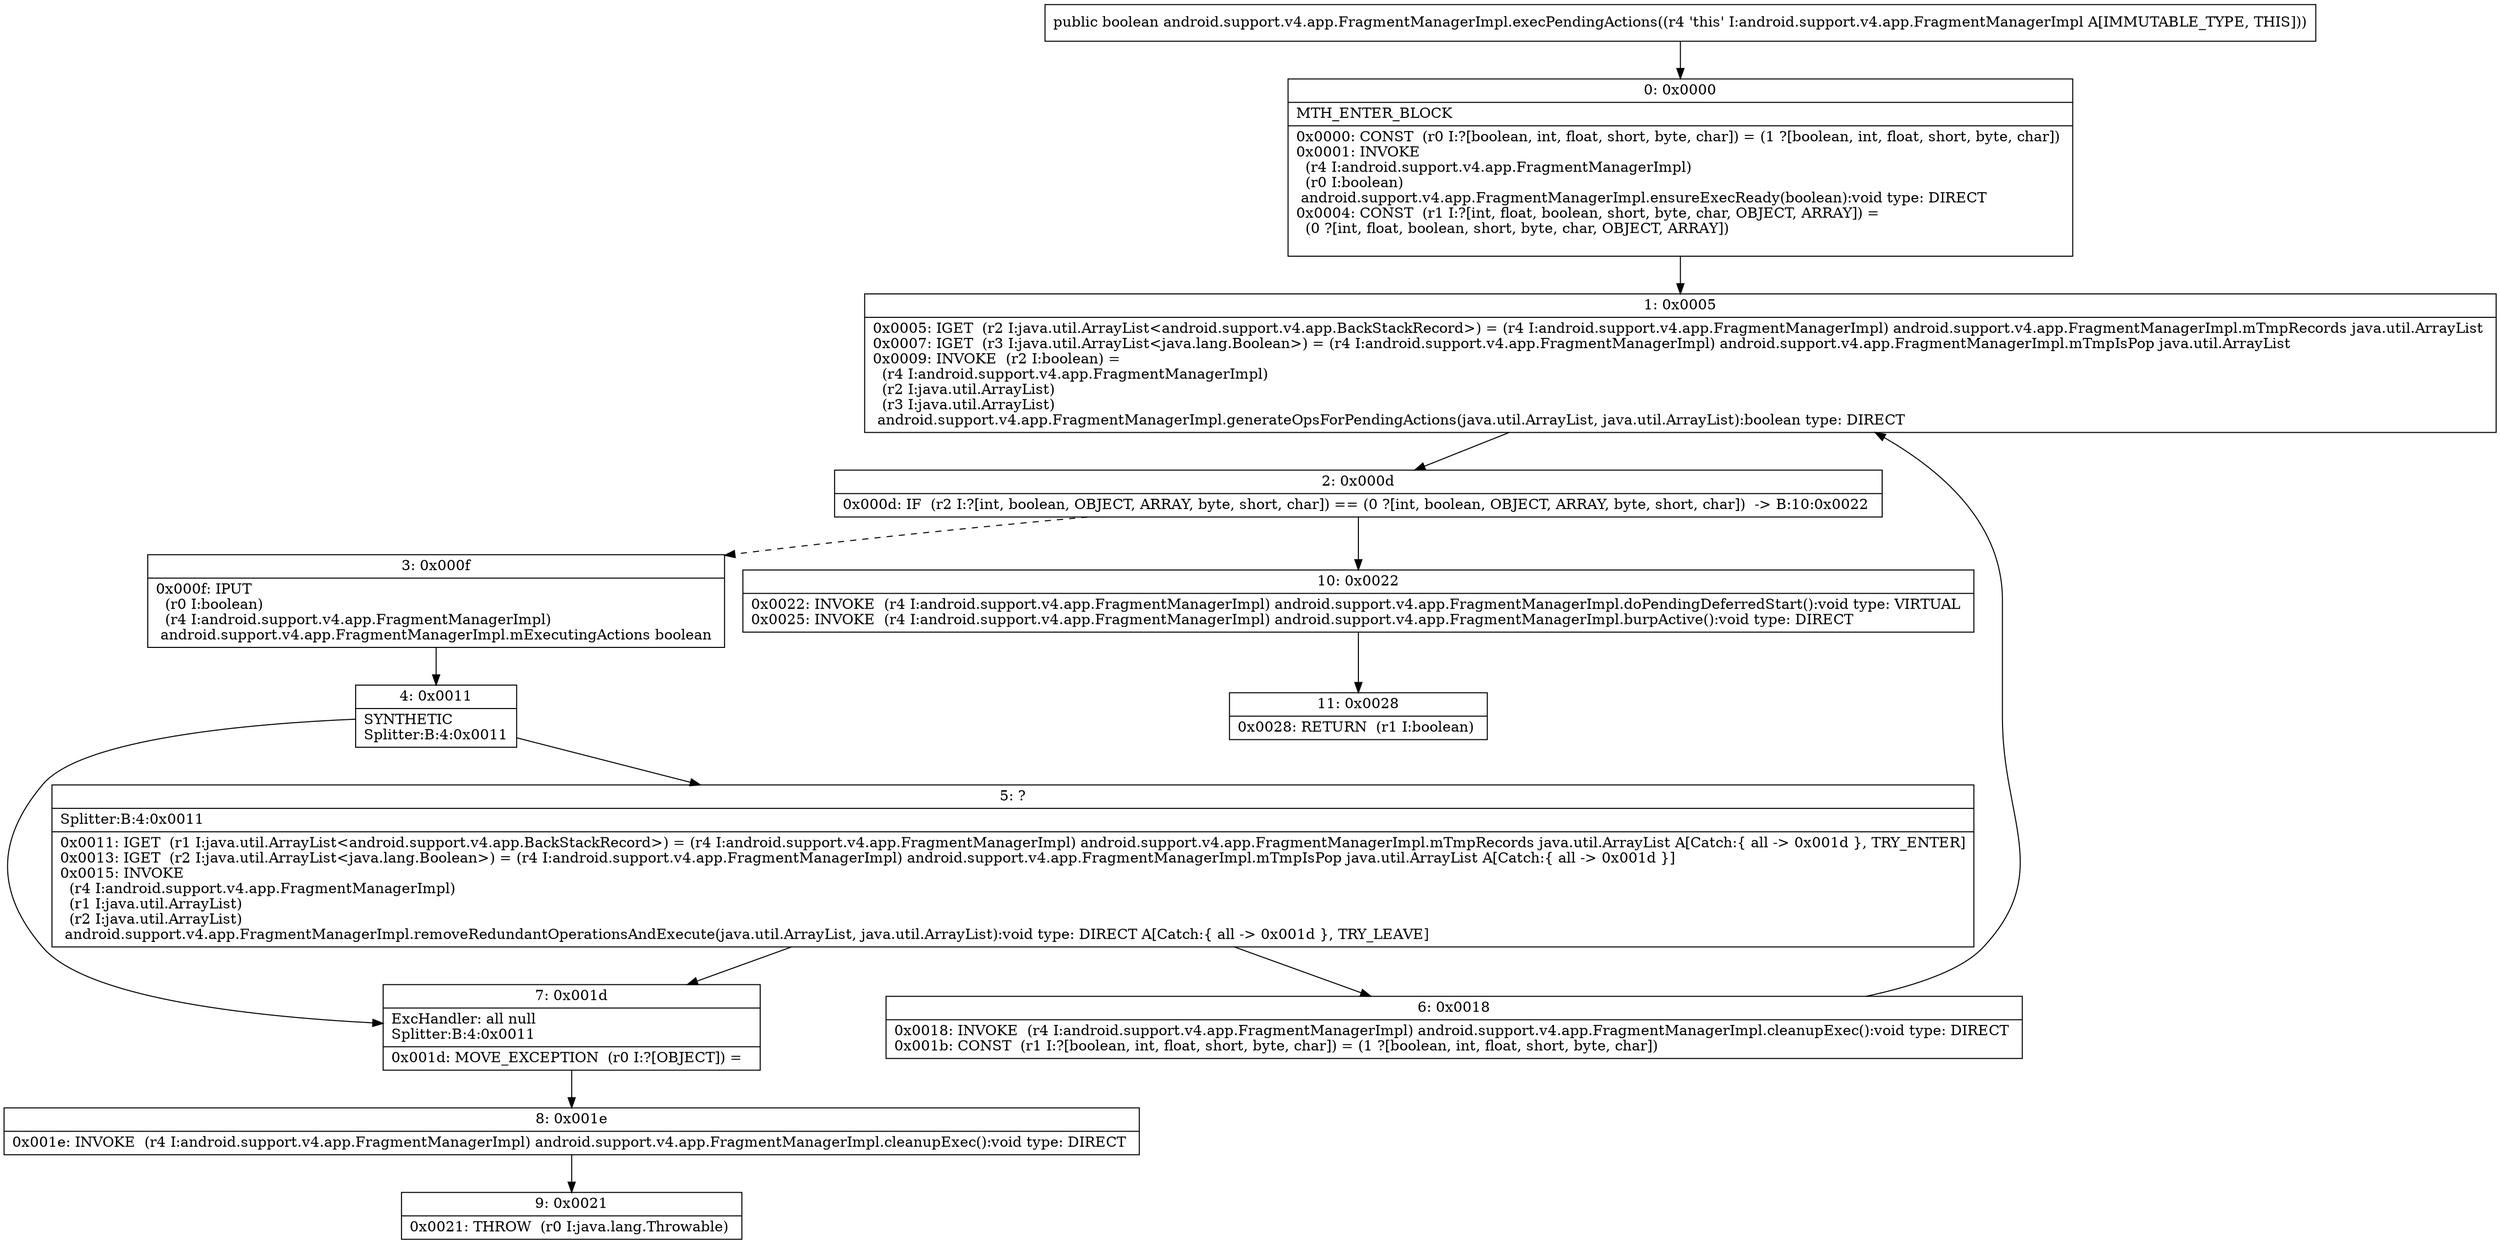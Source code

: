 digraph "CFG forandroid.support.v4.app.FragmentManagerImpl.execPendingActions()Z" {
Node_0 [shape=record,label="{0\:\ 0x0000|MTH_ENTER_BLOCK\l|0x0000: CONST  (r0 I:?[boolean, int, float, short, byte, char]) = (1 ?[boolean, int, float, short, byte, char]) \l0x0001: INVOKE  \l  (r4 I:android.support.v4.app.FragmentManagerImpl)\l  (r0 I:boolean)\l android.support.v4.app.FragmentManagerImpl.ensureExecReady(boolean):void type: DIRECT \l0x0004: CONST  (r1 I:?[int, float, boolean, short, byte, char, OBJECT, ARRAY]) = \l  (0 ?[int, float, boolean, short, byte, char, OBJECT, ARRAY])\l \l}"];
Node_1 [shape=record,label="{1\:\ 0x0005|0x0005: IGET  (r2 I:java.util.ArrayList\<android.support.v4.app.BackStackRecord\>) = (r4 I:android.support.v4.app.FragmentManagerImpl) android.support.v4.app.FragmentManagerImpl.mTmpRecords java.util.ArrayList \l0x0007: IGET  (r3 I:java.util.ArrayList\<java.lang.Boolean\>) = (r4 I:android.support.v4.app.FragmentManagerImpl) android.support.v4.app.FragmentManagerImpl.mTmpIsPop java.util.ArrayList \l0x0009: INVOKE  (r2 I:boolean) = \l  (r4 I:android.support.v4.app.FragmentManagerImpl)\l  (r2 I:java.util.ArrayList)\l  (r3 I:java.util.ArrayList)\l android.support.v4.app.FragmentManagerImpl.generateOpsForPendingActions(java.util.ArrayList, java.util.ArrayList):boolean type: DIRECT \l}"];
Node_2 [shape=record,label="{2\:\ 0x000d|0x000d: IF  (r2 I:?[int, boolean, OBJECT, ARRAY, byte, short, char]) == (0 ?[int, boolean, OBJECT, ARRAY, byte, short, char])  \-\> B:10:0x0022 \l}"];
Node_3 [shape=record,label="{3\:\ 0x000f|0x000f: IPUT  \l  (r0 I:boolean)\l  (r4 I:android.support.v4.app.FragmentManagerImpl)\l android.support.v4.app.FragmentManagerImpl.mExecutingActions boolean \l}"];
Node_4 [shape=record,label="{4\:\ 0x0011|SYNTHETIC\lSplitter:B:4:0x0011\l}"];
Node_5 [shape=record,label="{5\:\ ?|Splitter:B:4:0x0011\l|0x0011: IGET  (r1 I:java.util.ArrayList\<android.support.v4.app.BackStackRecord\>) = (r4 I:android.support.v4.app.FragmentManagerImpl) android.support.v4.app.FragmentManagerImpl.mTmpRecords java.util.ArrayList A[Catch:\{ all \-\> 0x001d \}, TRY_ENTER]\l0x0013: IGET  (r2 I:java.util.ArrayList\<java.lang.Boolean\>) = (r4 I:android.support.v4.app.FragmentManagerImpl) android.support.v4.app.FragmentManagerImpl.mTmpIsPop java.util.ArrayList A[Catch:\{ all \-\> 0x001d \}]\l0x0015: INVOKE  \l  (r4 I:android.support.v4.app.FragmentManagerImpl)\l  (r1 I:java.util.ArrayList)\l  (r2 I:java.util.ArrayList)\l android.support.v4.app.FragmentManagerImpl.removeRedundantOperationsAndExecute(java.util.ArrayList, java.util.ArrayList):void type: DIRECT A[Catch:\{ all \-\> 0x001d \}, TRY_LEAVE]\l}"];
Node_6 [shape=record,label="{6\:\ 0x0018|0x0018: INVOKE  (r4 I:android.support.v4.app.FragmentManagerImpl) android.support.v4.app.FragmentManagerImpl.cleanupExec():void type: DIRECT \l0x001b: CONST  (r1 I:?[boolean, int, float, short, byte, char]) = (1 ?[boolean, int, float, short, byte, char]) \l}"];
Node_7 [shape=record,label="{7\:\ 0x001d|ExcHandler: all null\lSplitter:B:4:0x0011\l|0x001d: MOVE_EXCEPTION  (r0 I:?[OBJECT]) =  \l}"];
Node_8 [shape=record,label="{8\:\ 0x001e|0x001e: INVOKE  (r4 I:android.support.v4.app.FragmentManagerImpl) android.support.v4.app.FragmentManagerImpl.cleanupExec():void type: DIRECT \l}"];
Node_9 [shape=record,label="{9\:\ 0x0021|0x0021: THROW  (r0 I:java.lang.Throwable) \l}"];
Node_10 [shape=record,label="{10\:\ 0x0022|0x0022: INVOKE  (r4 I:android.support.v4.app.FragmentManagerImpl) android.support.v4.app.FragmentManagerImpl.doPendingDeferredStart():void type: VIRTUAL \l0x0025: INVOKE  (r4 I:android.support.v4.app.FragmentManagerImpl) android.support.v4.app.FragmentManagerImpl.burpActive():void type: DIRECT \l}"];
Node_11 [shape=record,label="{11\:\ 0x0028|0x0028: RETURN  (r1 I:boolean) \l}"];
MethodNode[shape=record,label="{public boolean android.support.v4.app.FragmentManagerImpl.execPendingActions((r4 'this' I:android.support.v4.app.FragmentManagerImpl A[IMMUTABLE_TYPE, THIS])) }"];
MethodNode -> Node_0;
Node_0 -> Node_1;
Node_1 -> Node_2;
Node_2 -> Node_3[style=dashed];
Node_2 -> Node_10;
Node_3 -> Node_4;
Node_4 -> Node_5;
Node_4 -> Node_7;
Node_5 -> Node_6;
Node_5 -> Node_7;
Node_6 -> Node_1;
Node_7 -> Node_8;
Node_8 -> Node_9;
Node_10 -> Node_11;
}

